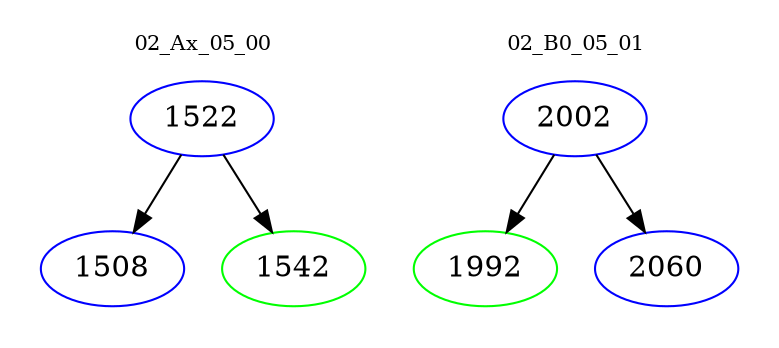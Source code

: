 digraph{
subgraph cluster_0 {
color = white
label = "02_Ax_05_00";
fontsize=10;
T0_1522 [label="1522", color="blue"]
T0_1522 -> T0_1508 [color="black"]
T0_1508 [label="1508", color="blue"]
T0_1522 -> T0_1542 [color="black"]
T0_1542 [label="1542", color="green"]
}
subgraph cluster_1 {
color = white
label = "02_B0_05_01";
fontsize=10;
T1_2002 [label="2002", color="blue"]
T1_2002 -> T1_1992 [color="black"]
T1_1992 [label="1992", color="green"]
T1_2002 -> T1_2060 [color="black"]
T1_2060 [label="2060", color="blue"]
}
}
